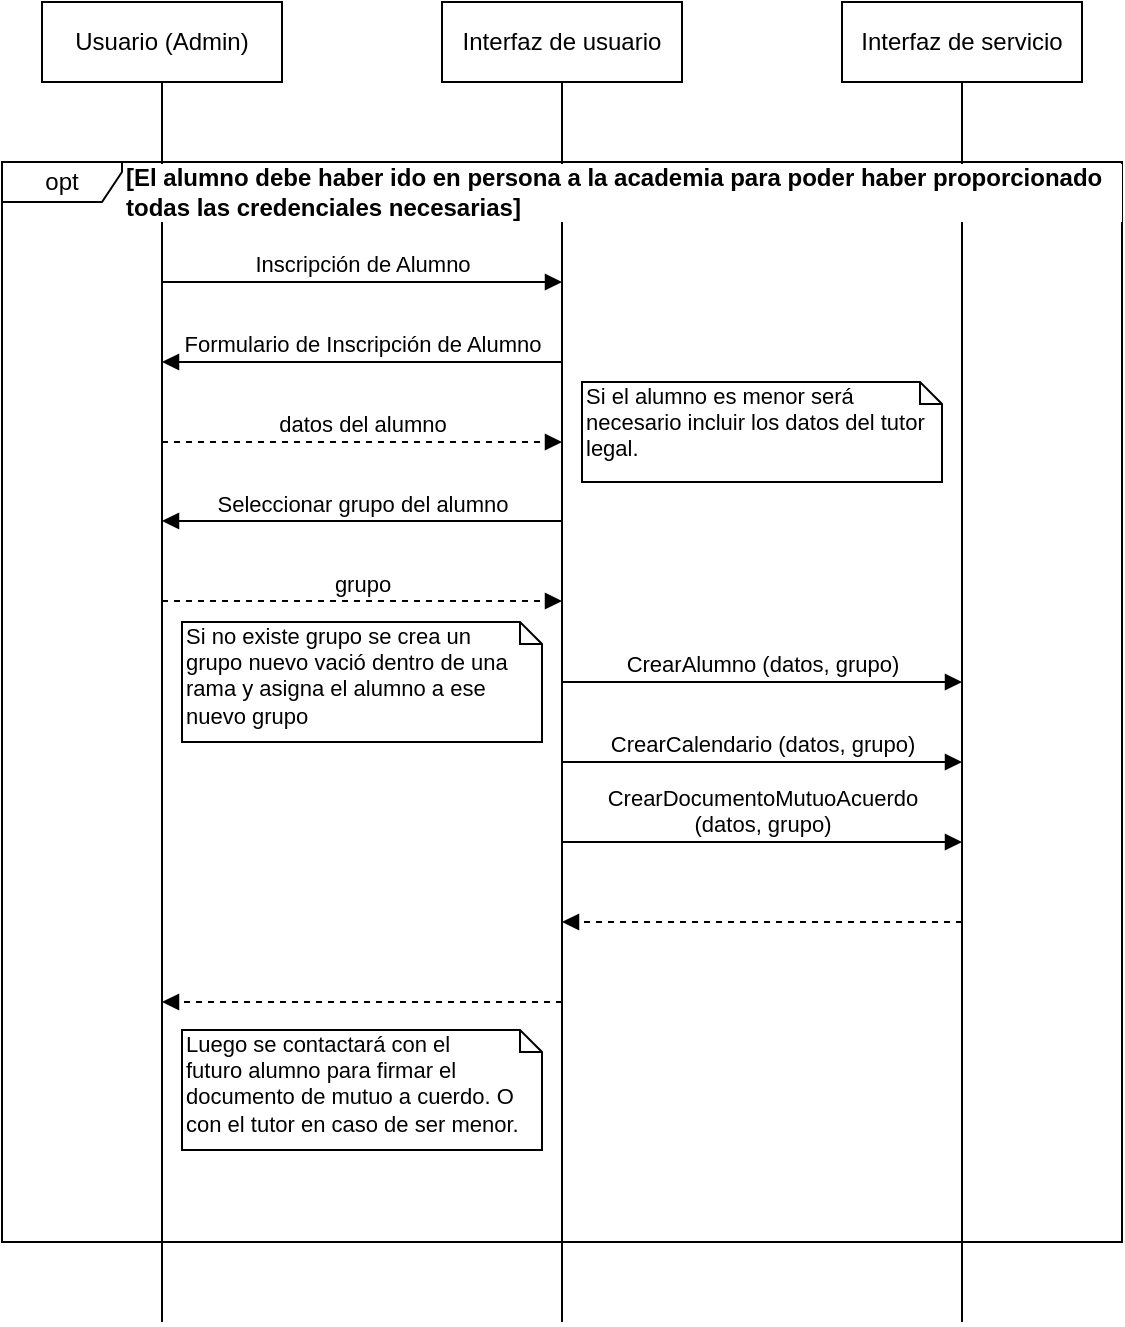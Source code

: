 <mxfile version="12.5.5" type="device"><diagram id="yuwVWADRW0WTgFPeJwuq" name="Page-1"><mxGraphModel dx="868" dy="520" grid="1" gridSize="10" guides="1" tooltips="1" connect="1" arrows="1" fold="1" page="1" pageScale="1" pageWidth="827" pageHeight="1169" math="0" shadow="0"><root><mxCell id="0"/><mxCell id="1" parent="0"/><mxCell id="PCGARSZ_EMb-3YUiUsHT-1" value="opt" style="shape=umlFrame;whiteSpace=wrap;html=1;width=60;height=20;fillColor=#ffffff;" parent="1" vertex="1"><mxGeometry x="80" y="120" width="560" height="540" as="geometry"/></mxCell><mxCell id="PCGARSZ_EMb-3YUiUsHT-3" value="Usuario (Admin)" style="rounded=0;whiteSpace=wrap;html=1;" parent="1" vertex="1"><mxGeometry x="100" y="40" width="120" height="40" as="geometry"/></mxCell><mxCell id="PCGARSZ_EMb-3YUiUsHT-5" value="Interfaz de usuario" style="rounded=0;whiteSpace=wrap;html=1;" parent="1" vertex="1"><mxGeometry x="300" y="40" width="120" height="40" as="geometry"/></mxCell><mxCell id="PCGARSZ_EMb-3YUiUsHT-6" value="" style="endArrow=none;html=1;entryX=0.5;entryY=1;entryDx=0;entryDy=0;" parent="1" target="PCGARSZ_EMb-3YUiUsHT-3" edge="1"><mxGeometry width="50" height="50" relative="1" as="geometry"><mxPoint x="160" y="700" as="sourcePoint"/><mxPoint x="130" y="540" as="targetPoint"/></mxGeometry></mxCell><mxCell id="PCGARSZ_EMb-3YUiUsHT-7" value="Interfaz de servicio" style="rounded=0;whiteSpace=wrap;html=1;" parent="1" vertex="1"><mxGeometry x="500" y="40" width="120" height="40" as="geometry"/></mxCell><mxCell id="PCGARSZ_EMb-3YUiUsHT-8" value="" style="endArrow=none;html=1;entryX=0.5;entryY=1;entryDx=0;entryDy=0;" parent="1" target="PCGARSZ_EMb-3YUiUsHT-5" edge="1"><mxGeometry width="50" height="50" relative="1" as="geometry"><mxPoint x="360" y="700" as="sourcePoint"/><mxPoint x="170" y="90" as="targetPoint"/></mxGeometry></mxCell><mxCell id="PCGARSZ_EMb-3YUiUsHT-9" value="" style="endArrow=none;html=1;entryX=0.5;entryY=1;entryDx=0;entryDy=0;" parent="1" target="PCGARSZ_EMb-3YUiUsHT-7" edge="1"><mxGeometry width="50" height="50" relative="1" as="geometry"><mxPoint x="560" y="700" as="sourcePoint"/><mxPoint x="180" y="100" as="targetPoint"/></mxGeometry></mxCell><mxCell id="PCGARSZ_EMb-3YUiUsHT-2" value="[El alumno debe haber ido en persona a la academia para poder haber proporcionado todas las credenciales necesarias]" style="text;html=1;strokeColor=none;fillColor=none;align=left;verticalAlign=middle;whiteSpace=wrap;rounded=0;fontStyle=1;labelBackgroundColor=#ffffff;" parent="1" vertex="1"><mxGeometry x="140" y="120" width="500" height="30" as="geometry"/></mxCell><mxCell id="PCGARSZ_EMb-3YUiUsHT-12" value="Inscripción de Alumno" style="html=1;verticalAlign=bottom;endArrow=block;" parent="1" edge="1"><mxGeometry width="80" relative="1" as="geometry"><mxPoint x="160" y="180" as="sourcePoint"/><mxPoint x="360" y="180" as="targetPoint"/></mxGeometry></mxCell><mxCell id="PCGARSZ_EMb-3YUiUsHT-15" value="Formulario de Inscripción de Alumno" style="html=1;verticalAlign=bottom;endArrow=block;" parent="1" edge="1"><mxGeometry width="80" relative="1" as="geometry"><mxPoint x="360" y="220" as="sourcePoint"/><mxPoint x="160" y="220" as="targetPoint"/></mxGeometry></mxCell><mxCell id="PCGARSZ_EMb-3YUiUsHT-16" value="datos del alumno" style="html=1;verticalAlign=bottom;endArrow=block;dashed=1;" parent="1" edge="1"><mxGeometry width="80" relative="1" as="geometry"><mxPoint x="160" y="260" as="sourcePoint"/><mxPoint x="360" y="260" as="targetPoint"/></mxGeometry></mxCell><mxCell id="F5GGIbhXl_3I9y4K0sG0-6" value="CrearAlumno (datos, grupo)" style="html=1;verticalAlign=bottom;endArrow=block;" edge="1" parent="1"><mxGeometry width="80" relative="1" as="geometry"><mxPoint x="360" y="380" as="sourcePoint"/><mxPoint x="560" y="380" as="targetPoint"/></mxGeometry></mxCell><mxCell id="F5GGIbhXl_3I9y4K0sG0-7" value="" style="html=1;verticalAlign=bottom;endArrow=block;dashed=1;" edge="1" parent="1"><mxGeometry width="80" relative="1" as="geometry"><mxPoint x="560" y="500" as="sourcePoint"/><mxPoint x="360" y="500" as="targetPoint"/></mxGeometry></mxCell><mxCell id="F5GGIbhXl_3I9y4K0sG0-9" value="" style="html=1;verticalAlign=bottom;endArrow=block;dashed=1;" edge="1" parent="1"><mxGeometry width="80" relative="1" as="geometry"><mxPoint x="360" y="540" as="sourcePoint"/><mxPoint x="160" y="540" as="targetPoint"/></mxGeometry></mxCell><mxCell id="F5GGIbhXl_3I9y4K0sG0-10" value="grupo" style="html=1;verticalAlign=bottom;endArrow=block;dashed=1;" edge="1" parent="1"><mxGeometry width="80" relative="1" as="geometry"><mxPoint x="160" y="339.5" as="sourcePoint"/><mxPoint x="360" y="339.5" as="targetPoint"/></mxGeometry></mxCell><mxCell id="F5GGIbhXl_3I9y4K0sG0-11" value="Si el alumno es menor será necesario incluir los datos del tutor legal." style="shape=note;whiteSpace=wrap;html=1;size=11;verticalAlign=top;align=left;spacingTop=-6;fontSize=11;" vertex="1" parent="1"><mxGeometry x="370" y="230" width="180" height="50" as="geometry"/></mxCell><mxCell id="F5GGIbhXl_3I9y4K0sG0-12" value="Seleccionar grupo del alumno" style="html=1;verticalAlign=bottom;endArrow=block;" edge="1" parent="1"><mxGeometry width="80" relative="1" as="geometry"><mxPoint x="360" y="299.5" as="sourcePoint"/><mxPoint x="160" y="299.5" as="targetPoint"/></mxGeometry></mxCell><mxCell id="F5GGIbhXl_3I9y4K0sG0-13" value="Si no existe grupo se crea un&lt;br&gt;grupo nuevo vació dentro de una rama y asigna el alumno a ese nuevo grupo" style="shape=note;whiteSpace=wrap;html=1;size=11;verticalAlign=top;align=left;spacingTop=-6;fontSize=11;" vertex="1" parent="1"><mxGeometry x="170" y="350" width="180" height="60" as="geometry"/></mxCell><mxCell id="F5GGIbhXl_3I9y4K0sG0-14" value="CrearCalendario (datos, grupo)" style="html=1;verticalAlign=bottom;endArrow=block;" edge="1" parent="1"><mxGeometry width="80" relative="1" as="geometry"><mxPoint x="360" y="420" as="sourcePoint"/><mxPoint x="560" y="420" as="targetPoint"/></mxGeometry></mxCell><mxCell id="F5GGIbhXl_3I9y4K0sG0-15" value="CrearDocumentoMutuoAcuerdo&lt;br&gt;(datos, grupo)" style="html=1;verticalAlign=bottom;endArrow=block;" edge="1" parent="1"><mxGeometry width="80" relative="1" as="geometry"><mxPoint x="360" y="460" as="sourcePoint"/><mxPoint x="560" y="460" as="targetPoint"/></mxGeometry></mxCell><mxCell id="F5GGIbhXl_3I9y4K0sG0-16" value="Luego se contactará con el&lt;br&gt;futuro alumno para firmar el documento de mutuo a cuerdo. O con el tutor en caso de ser menor." style="shape=note;whiteSpace=wrap;html=1;size=11;verticalAlign=top;align=left;spacingTop=-6;fontSize=11;" vertex="1" parent="1"><mxGeometry x="170" y="554" width="180" height="60" as="geometry"/></mxCell></root></mxGraphModel></diagram></mxfile>